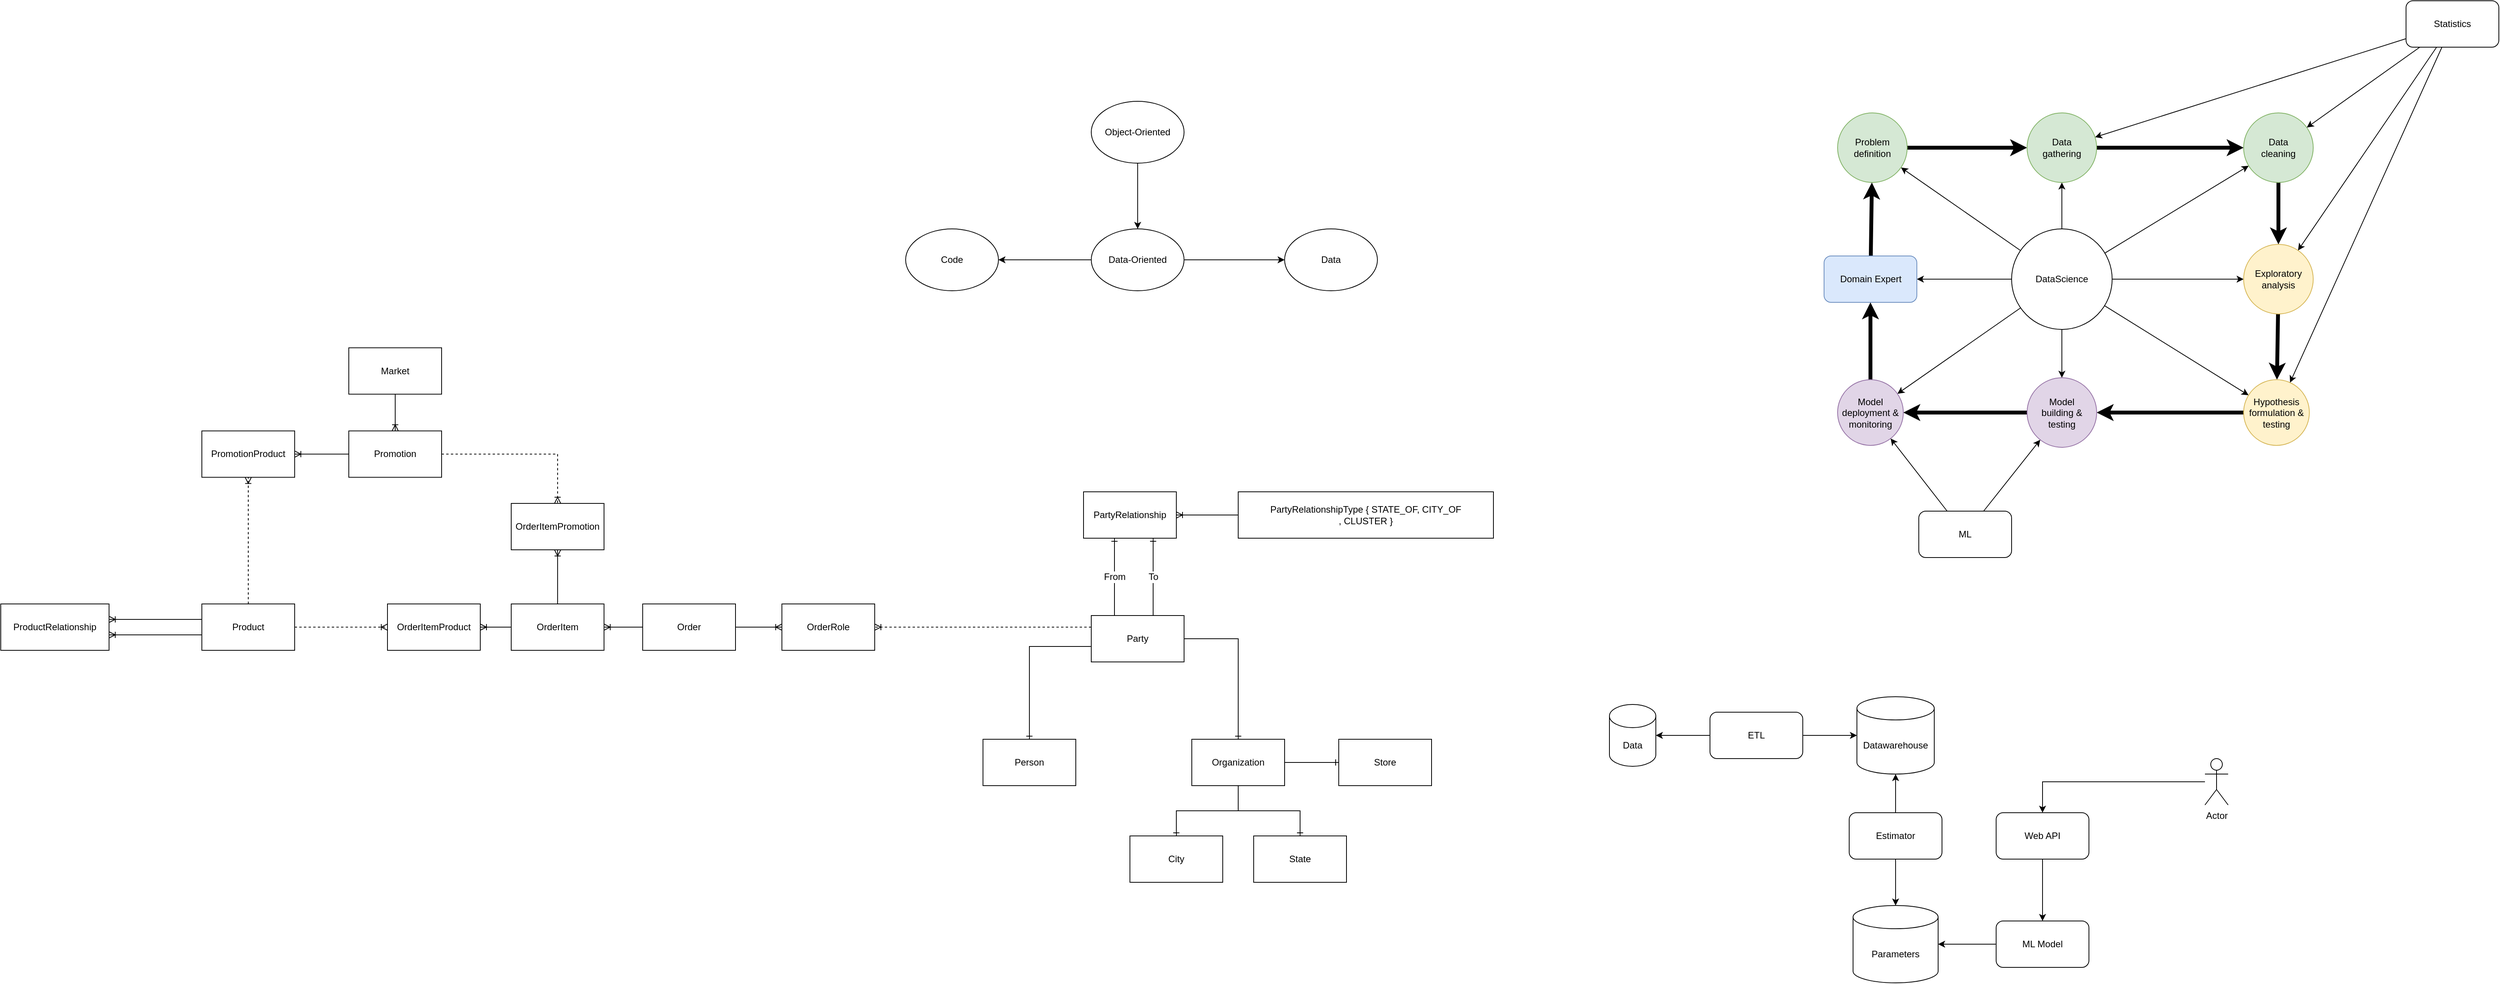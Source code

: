 <mxfile version="20.2.8" type="github">
  <diagram id="AqMoiznXCZGiWsd2ppC3" name="Page-1">
    <mxGraphModel dx="3421" dy="1494" grid="1" gridSize="10" guides="1" tooltips="1" connect="1" arrows="1" fold="1" page="1" pageScale="1" pageWidth="1100" pageHeight="850" math="0" shadow="0">
      <root>
        <mxCell id="0" />
        <mxCell id="1" parent="0" />
        <mxCell id="n_7fIg3I3LmvqeybkAJg-35" style="edgeStyle=none;rounded=0;orthogonalLoop=1;jettySize=auto;html=1;" parent="1" source="n_7fIg3I3LmvqeybkAJg-1" target="n_7fIg3I3LmvqeybkAJg-2" edge="1">
          <mxGeometry relative="1" as="geometry" />
        </mxCell>
        <mxCell id="n_7fIg3I3LmvqeybkAJg-36" style="edgeStyle=none;rounded=0;orthogonalLoop=1;jettySize=auto;html=1;" parent="1" source="n_7fIg3I3LmvqeybkAJg-1" target="n_7fIg3I3LmvqeybkAJg-3" edge="1">
          <mxGeometry relative="1" as="geometry" />
        </mxCell>
        <mxCell id="n_7fIg3I3LmvqeybkAJg-37" style="edgeStyle=none;rounded=0;orthogonalLoop=1;jettySize=auto;html=1;" parent="1" source="n_7fIg3I3LmvqeybkAJg-1" target="n_7fIg3I3LmvqeybkAJg-4" edge="1">
          <mxGeometry relative="1" as="geometry" />
        </mxCell>
        <mxCell id="n_7fIg3I3LmvqeybkAJg-38" style="edgeStyle=none;rounded=0;orthogonalLoop=1;jettySize=auto;html=1;" parent="1" source="n_7fIg3I3LmvqeybkAJg-1" target="n_7fIg3I3LmvqeybkAJg-5" edge="1">
          <mxGeometry relative="1" as="geometry" />
        </mxCell>
        <mxCell id="n_7fIg3I3LmvqeybkAJg-39" style="edgeStyle=none;rounded=0;orthogonalLoop=1;jettySize=auto;html=1;" parent="1" source="n_7fIg3I3LmvqeybkAJg-1" target="n_7fIg3I3LmvqeybkAJg-6" edge="1">
          <mxGeometry relative="1" as="geometry" />
        </mxCell>
        <mxCell id="n_7fIg3I3LmvqeybkAJg-40" style="edgeStyle=none;rounded=0;orthogonalLoop=1;jettySize=auto;html=1;" parent="1" source="n_7fIg3I3LmvqeybkAJg-1" target="n_7fIg3I3LmvqeybkAJg-7" edge="1">
          <mxGeometry relative="1" as="geometry" />
        </mxCell>
        <mxCell id="n_7fIg3I3LmvqeybkAJg-41" style="edgeStyle=none;rounded=0;orthogonalLoop=1;jettySize=auto;html=1;" parent="1" source="n_7fIg3I3LmvqeybkAJg-1" target="n_7fIg3I3LmvqeybkAJg-8" edge="1">
          <mxGeometry relative="1" as="geometry" />
        </mxCell>
        <mxCell id="n_7fIg3I3LmvqeybkAJg-42" style="edgeStyle=none;rounded=0;orthogonalLoop=1;jettySize=auto;html=1;strokeWidth=1;" parent="1" source="n_7fIg3I3LmvqeybkAJg-1" target="n_7fIg3I3LmvqeybkAJg-33" edge="1">
          <mxGeometry relative="1" as="geometry" />
        </mxCell>
        <mxCell id="n_7fIg3I3LmvqeybkAJg-1" value="DataScience" style="ellipse;whiteSpace=wrap;html=1;aspect=fixed;" parent="1" vertex="1">
          <mxGeometry x="420" y="225" width="130" height="130" as="geometry" />
        </mxCell>
        <mxCell id="n_7fIg3I3LmvqeybkAJg-11" style="rounded=0;orthogonalLoop=1;jettySize=auto;html=1;strokeWidth=5;" parent="1" source="n_7fIg3I3LmvqeybkAJg-2" target="n_7fIg3I3LmvqeybkAJg-3" edge="1">
          <mxGeometry relative="1" as="geometry" />
        </mxCell>
        <mxCell id="n_7fIg3I3LmvqeybkAJg-2" value="&lt;div&gt;Problem&lt;/div&gt;&lt;div&gt;definition&lt;/div&gt;" style="ellipse;whiteSpace=wrap;html=1;aspect=fixed;fillColor=#d5e8d4;strokeColor=#82b366;" parent="1" vertex="1">
          <mxGeometry x="195" y="75" width="90" height="90" as="geometry" />
        </mxCell>
        <mxCell id="n_7fIg3I3LmvqeybkAJg-10" style="rounded=0;orthogonalLoop=1;jettySize=auto;html=1;strokeWidth=5;" parent="1" source="n_7fIg3I3LmvqeybkAJg-3" target="n_7fIg3I3LmvqeybkAJg-4" edge="1">
          <mxGeometry relative="1" as="geometry" />
        </mxCell>
        <mxCell id="n_7fIg3I3LmvqeybkAJg-3" value="&lt;div&gt;Data&lt;/div&gt;&lt;div&gt;gathering&lt;/div&gt;" style="ellipse;whiteSpace=wrap;html=1;aspect=fixed;fillColor=#d5e8d4;strokeColor=#82b366;" parent="1" vertex="1">
          <mxGeometry x="440" y="75" width="90" height="90" as="geometry" />
        </mxCell>
        <mxCell id="n_7fIg3I3LmvqeybkAJg-12" style="rounded=0;orthogonalLoop=1;jettySize=auto;html=1;strokeWidth=5;" parent="1" source="n_7fIg3I3LmvqeybkAJg-4" target="n_7fIg3I3LmvqeybkAJg-5" edge="1">
          <mxGeometry relative="1" as="geometry" />
        </mxCell>
        <mxCell id="n_7fIg3I3LmvqeybkAJg-4" value="&lt;div&gt;Data&lt;/div&gt;&lt;div&gt;cleaning&lt;/div&gt;" style="ellipse;whiteSpace=wrap;html=1;aspect=fixed;fillColor=#d5e8d4;strokeColor=#82b366;" parent="1" vertex="1">
          <mxGeometry x="720" y="75" width="90" height="90" as="geometry" />
        </mxCell>
        <mxCell id="n_7fIg3I3LmvqeybkAJg-13" style="rounded=0;orthogonalLoop=1;jettySize=auto;html=1;strokeWidth=5;" parent="1" source="n_7fIg3I3LmvqeybkAJg-5" target="n_7fIg3I3LmvqeybkAJg-6" edge="1">
          <mxGeometry relative="1" as="geometry" />
        </mxCell>
        <mxCell id="n_7fIg3I3LmvqeybkAJg-5" value="&lt;div&gt;Exploratory&lt;/div&gt;&lt;div&gt;analysis&lt;/div&gt;" style="ellipse;whiteSpace=wrap;html=1;aspect=fixed;fillColor=#fff2cc;strokeColor=#d6b656;" parent="1" vertex="1">
          <mxGeometry x="720" y="245" width="90" height="90" as="geometry" />
        </mxCell>
        <mxCell id="n_7fIg3I3LmvqeybkAJg-14" style="rounded=0;orthogonalLoop=1;jettySize=auto;html=1;strokeWidth=5;" parent="1" source="n_7fIg3I3LmvqeybkAJg-6" target="n_7fIg3I3LmvqeybkAJg-7" edge="1">
          <mxGeometry relative="1" as="geometry" />
        </mxCell>
        <mxCell id="n_7fIg3I3LmvqeybkAJg-6" value="&lt;div&gt;Hypothesis&lt;/div&gt;&lt;div&gt;formulation &amp;amp;&lt;/div&gt;&lt;div&gt;testing&lt;/div&gt;" style="ellipse;whiteSpace=wrap;html=1;aspect=fixed;fillColor=#fff2cc;strokeColor=#d6b656;" parent="1" vertex="1">
          <mxGeometry x="720" y="420" width="85" height="85" as="geometry" />
        </mxCell>
        <mxCell id="n_7fIg3I3LmvqeybkAJg-15" style="rounded=0;orthogonalLoop=1;jettySize=auto;html=1;strokeWidth=5;" parent="1" source="n_7fIg3I3LmvqeybkAJg-7" target="n_7fIg3I3LmvqeybkAJg-8" edge="1">
          <mxGeometry relative="1" as="geometry" />
        </mxCell>
        <mxCell id="n_7fIg3I3LmvqeybkAJg-7" value="&lt;div&gt;Model&lt;/div&gt;&lt;div&gt;building &amp;amp;&lt;/div&gt;&lt;div&gt;testing&lt;/div&gt;" style="ellipse;whiteSpace=wrap;html=1;aspect=fixed;fillColor=#e1d5e7;strokeColor=#9673a6;" parent="1" vertex="1">
          <mxGeometry x="440" y="417.5" width="90" height="90" as="geometry" />
        </mxCell>
        <mxCell id="n_7fIg3I3LmvqeybkAJg-16" style="rounded=0;orthogonalLoop=1;jettySize=auto;html=1;strokeWidth=5;" parent="1" source="n_7fIg3I3LmvqeybkAJg-8" target="n_7fIg3I3LmvqeybkAJg-33" edge="1">
          <mxGeometry relative="1" as="geometry" />
        </mxCell>
        <mxCell id="n_7fIg3I3LmvqeybkAJg-8" value="&lt;div&gt;Model&lt;/div&gt;&lt;div&gt;deployment &amp;amp;&lt;/div&gt;&lt;div&gt;monitoring&lt;/div&gt;" style="ellipse;whiteSpace=wrap;html=1;aspect=fixed;fillColor=#e1d5e7;strokeColor=#9673a6;" parent="1" vertex="1">
          <mxGeometry x="195" y="420" width="85" height="85" as="geometry" />
        </mxCell>
        <mxCell id="n_7fIg3I3LmvqeybkAJg-26" style="rounded=0;orthogonalLoop=1;jettySize=auto;html=1;" parent="1" source="n_7fIg3I3LmvqeybkAJg-19" target="n_7fIg3I3LmvqeybkAJg-8" edge="1">
          <mxGeometry relative="1" as="geometry" />
        </mxCell>
        <mxCell id="n_7fIg3I3LmvqeybkAJg-27" style="edgeStyle=none;rounded=0;orthogonalLoop=1;jettySize=auto;html=1;" parent="1" source="n_7fIg3I3LmvqeybkAJg-19" target="n_7fIg3I3LmvqeybkAJg-7" edge="1">
          <mxGeometry relative="1" as="geometry" />
        </mxCell>
        <mxCell id="n_7fIg3I3LmvqeybkAJg-19" value="ML" style="rounded=1;whiteSpace=wrap;html=1;" parent="1" vertex="1">
          <mxGeometry x="300" y="590" width="120" height="60" as="geometry" />
        </mxCell>
        <mxCell id="n_7fIg3I3LmvqeybkAJg-29" style="edgeStyle=none;rounded=0;orthogonalLoop=1;jettySize=auto;html=1;" parent="1" source="n_7fIg3I3LmvqeybkAJg-28" target="n_7fIg3I3LmvqeybkAJg-4" edge="1">
          <mxGeometry relative="1" as="geometry" />
        </mxCell>
        <mxCell id="n_7fIg3I3LmvqeybkAJg-30" style="edgeStyle=none;rounded=0;orthogonalLoop=1;jettySize=auto;html=1;" parent="1" source="n_7fIg3I3LmvqeybkAJg-28" target="n_7fIg3I3LmvqeybkAJg-5" edge="1">
          <mxGeometry relative="1" as="geometry" />
        </mxCell>
        <mxCell id="n_7fIg3I3LmvqeybkAJg-31" style="edgeStyle=none;rounded=0;orthogonalLoop=1;jettySize=auto;html=1;" parent="1" source="n_7fIg3I3LmvqeybkAJg-28" target="n_7fIg3I3LmvqeybkAJg-6" edge="1">
          <mxGeometry relative="1" as="geometry" />
        </mxCell>
        <mxCell id="n_7fIg3I3LmvqeybkAJg-32" style="edgeStyle=none;rounded=0;orthogonalLoop=1;jettySize=auto;html=1;" parent="1" source="n_7fIg3I3LmvqeybkAJg-28" target="n_7fIg3I3LmvqeybkAJg-3" edge="1">
          <mxGeometry relative="1" as="geometry" />
        </mxCell>
        <mxCell id="n_7fIg3I3LmvqeybkAJg-28" value="Statistics" style="rounded=1;whiteSpace=wrap;html=1;" parent="1" vertex="1">
          <mxGeometry x="930" y="-70" width="120" height="60" as="geometry" />
        </mxCell>
        <mxCell id="n_7fIg3I3LmvqeybkAJg-34" style="edgeStyle=none;rounded=0;orthogonalLoop=1;jettySize=auto;html=1;strokeWidth=5;" parent="1" source="n_7fIg3I3LmvqeybkAJg-33" target="n_7fIg3I3LmvqeybkAJg-2" edge="1">
          <mxGeometry relative="1" as="geometry" />
        </mxCell>
        <mxCell id="n_7fIg3I3LmvqeybkAJg-33" value="Domain Expert" style="rounded=1;whiteSpace=wrap;html=1;fillColor=#dae8fc;strokeColor=#6c8ebf;" parent="1" vertex="1">
          <mxGeometry x="177.5" y="260" width="120" height="60" as="geometry" />
        </mxCell>
        <mxCell id="AKqKs_HmM4aeHzTfp3hS-4" style="rounded=0;orthogonalLoop=1;jettySize=auto;html=1;" parent="1" source="AKqKs_HmM4aeHzTfp3hS-1" target="AKqKs_HmM4aeHzTfp3hS-2" edge="1">
          <mxGeometry relative="1" as="geometry" />
        </mxCell>
        <mxCell id="AKqKs_HmM4aeHzTfp3hS-5" style="edgeStyle=none;rounded=0;orthogonalLoop=1;jettySize=auto;html=1;" parent="1" source="AKqKs_HmM4aeHzTfp3hS-1" target="AKqKs_HmM4aeHzTfp3hS-3" edge="1">
          <mxGeometry relative="1" as="geometry" />
        </mxCell>
        <mxCell id="AKqKs_HmM4aeHzTfp3hS-1" value="Data-Oriented" style="ellipse;whiteSpace=wrap;html=1;" parent="1" vertex="1">
          <mxGeometry x="-770" y="225" width="120" height="80" as="geometry" />
        </mxCell>
        <mxCell id="AKqKs_HmM4aeHzTfp3hS-2" value="Code" style="ellipse;whiteSpace=wrap;html=1;" parent="1" vertex="1">
          <mxGeometry x="-1010" y="225" width="120" height="80" as="geometry" />
        </mxCell>
        <mxCell id="AKqKs_HmM4aeHzTfp3hS-3" value="Data" style="ellipse;whiteSpace=wrap;html=1;" parent="1" vertex="1">
          <mxGeometry x="-520" y="225" width="120" height="80" as="geometry" />
        </mxCell>
        <mxCell id="AKqKs_HmM4aeHzTfp3hS-7" style="edgeStyle=none;rounded=0;orthogonalLoop=1;jettySize=auto;html=1;" parent="1" source="AKqKs_HmM4aeHzTfp3hS-6" target="AKqKs_HmM4aeHzTfp3hS-1" edge="1">
          <mxGeometry relative="1" as="geometry" />
        </mxCell>
        <mxCell id="AKqKs_HmM4aeHzTfp3hS-6" value="Object-Oriented" style="ellipse;whiteSpace=wrap;html=1;" parent="1" vertex="1">
          <mxGeometry x="-770" y="60" width="120" height="80" as="geometry" />
        </mxCell>
        <mxCell id="DiZXjh_aEqviNDpe_JiY-1" value="Party" style="rounded=0;whiteSpace=wrap;html=1;" parent="1" vertex="1">
          <mxGeometry x="-770" y="725" width="120" height="60" as="geometry" />
        </mxCell>
        <mxCell id="DiZXjh_aEqviNDpe_JiY-2" value="Organization" style="rounded=0;whiteSpace=wrap;html=1;" parent="1" vertex="1">
          <mxGeometry x="-640" y="885" width="120" height="60" as="geometry" />
        </mxCell>
        <mxCell id="DiZXjh_aEqviNDpe_JiY-4" value="" style="fontSize=12;html=1;endArrow=ERone;endFill=1;rounded=0;edgeStyle=orthogonalEdgeStyle;" parent="1" source="DiZXjh_aEqviNDpe_JiY-1" target="DiZXjh_aEqviNDpe_JiY-2" edge="1">
          <mxGeometry width="100" height="100" relative="1" as="geometry">
            <mxPoint x="-480" y="815" as="sourcePoint" />
            <mxPoint x="-560" y="715" as="targetPoint" />
            <Array as="points">
              <mxPoint x="-580" y="755" />
            </Array>
          </mxGeometry>
        </mxCell>
        <mxCell id="DiZXjh_aEqviNDpe_JiY-5" value="Person" style="rounded=0;whiteSpace=wrap;html=1;" parent="1" vertex="1">
          <mxGeometry x="-910" y="885" width="120" height="60" as="geometry" />
        </mxCell>
        <mxCell id="DiZXjh_aEqviNDpe_JiY-6" value="" style="fontSize=12;html=1;endArrow=ERone;endFill=1;rounded=0;edgeStyle=orthogonalEdgeStyle;" parent="1" source="DiZXjh_aEqviNDpe_JiY-1" target="DiZXjh_aEqviNDpe_JiY-5" edge="1">
          <mxGeometry width="100" height="100" relative="1" as="geometry">
            <mxPoint x="-579.947" y="895" as="sourcePoint" />
            <mxPoint x="-950" y="755" as="targetPoint" />
            <Array as="points">
              <mxPoint x="-850" y="765" />
            </Array>
          </mxGeometry>
        </mxCell>
        <mxCell id="DiZXjh_aEqviNDpe_JiY-9" value="Store" style="rounded=0;whiteSpace=wrap;html=1;" parent="1" vertex="1">
          <mxGeometry x="-450" y="885" width="120" height="60" as="geometry" />
        </mxCell>
        <mxCell id="DiZXjh_aEqviNDpe_JiY-10" value="" style="edgeStyle=entityRelationEdgeStyle;fontSize=12;html=1;endArrow=ERone;endFill=1;rounded=0;" parent="1" source="DiZXjh_aEqviNDpe_JiY-2" target="DiZXjh_aEqviNDpe_JiY-9" edge="1">
          <mxGeometry width="100" height="100" relative="1" as="geometry">
            <mxPoint x="-440" y="805" as="sourcePoint" />
            <mxPoint x="-340" y="705" as="targetPoint" />
          </mxGeometry>
        </mxCell>
        <mxCell id="DiZXjh_aEqviNDpe_JiY-15" value="PartyRelationship" style="rounded=0;whiteSpace=wrap;html=1;" parent="1" vertex="1">
          <mxGeometry x="-780" y="565" width="120" height="60" as="geometry" />
        </mxCell>
        <mxCell id="DiZXjh_aEqviNDpe_JiY-16" value="From" style="fontSize=12;html=1;endArrow=ERone;endFill=1;rounded=0;edgeStyle=orthogonalEdgeStyle;" parent="1" source="DiZXjh_aEqviNDpe_JiY-1" target="DiZXjh_aEqviNDpe_JiY-15" edge="1">
          <mxGeometry width="100" height="100" relative="1" as="geometry">
            <mxPoint x="-640" y="765.0" as="sourcePoint" />
            <mxPoint x="-569.947" y="895" as="targetPoint" />
            <Array as="points">
              <mxPoint x="-740" y="655" />
              <mxPoint x="-740" y="655" />
            </Array>
          </mxGeometry>
        </mxCell>
        <mxCell id="DiZXjh_aEqviNDpe_JiY-18" value="To" style="fontSize=12;html=1;endArrow=ERone;endFill=1;rounded=0;edgeStyle=orthogonalEdgeStyle;" parent="1" source="DiZXjh_aEqviNDpe_JiY-1" target="DiZXjh_aEqviNDpe_JiY-15" edge="1">
          <mxGeometry width="100" height="100" relative="1" as="geometry">
            <mxPoint x="-729.947" y="735" as="sourcePoint" />
            <mxPoint x="-729.947" y="635" as="targetPoint" />
            <Array as="points">
              <mxPoint x="-690" y="645" />
              <mxPoint x="-690" y="645" />
            </Array>
          </mxGeometry>
        </mxCell>
        <mxCell id="DiZXjh_aEqviNDpe_JiY-19" value="PartyRelationshipType { STATE_OF, CITY_OF&lt;br&gt;,&amp;nbsp;CLUSTER }" style="rounded=0;whiteSpace=wrap;html=1;" parent="1" vertex="1">
          <mxGeometry x="-580" y="565" width="330" height="60" as="geometry" />
        </mxCell>
        <mxCell id="DiZXjh_aEqviNDpe_JiY-20" value="" style="edgeStyle=entityRelationEdgeStyle;fontSize=12;html=1;endArrow=ERoneToMany;rounded=0;" parent="1" source="DiZXjh_aEqviNDpe_JiY-19" target="DiZXjh_aEqviNDpe_JiY-15" edge="1">
          <mxGeometry width="100" height="100" relative="1" as="geometry">
            <mxPoint x="-270" y="765" as="sourcePoint" />
            <mxPoint x="-170" y="665" as="targetPoint" />
          </mxGeometry>
        </mxCell>
        <mxCell id="UxaYWRvRHPkxiGg4G-dx-1" value="Product" style="rounded=0;whiteSpace=wrap;html=1;" parent="1" vertex="1">
          <mxGeometry x="-1920" y="710" width="120" height="60" as="geometry" />
        </mxCell>
        <mxCell id="UxaYWRvRHPkxiGg4G-dx-2" value="Order" style="rounded=0;whiteSpace=wrap;html=1;" parent="1" vertex="1">
          <mxGeometry x="-1350" y="710" width="120" height="60" as="geometry" />
        </mxCell>
        <mxCell id="UxaYWRvRHPkxiGg4G-dx-3" value="OrderItem" style="rounded=0;whiteSpace=wrap;html=1;" parent="1" vertex="1">
          <mxGeometry x="-1520" y="710" width="120" height="60" as="geometry" />
        </mxCell>
        <mxCell id="UxaYWRvRHPkxiGg4G-dx-4" value="" style="edgeStyle=orthogonalEdgeStyle;fontSize=12;html=1;endArrow=ERoneToMany;rounded=0;" parent="1" source="UxaYWRvRHPkxiGg4G-dx-2" target="UxaYWRvRHPkxiGg4G-dx-3" edge="1">
          <mxGeometry width="100" height="100" relative="1" as="geometry">
            <mxPoint x="-730" y="775" as="sourcePoint" />
            <mxPoint x="-810" y="775" as="targetPoint" />
          </mxGeometry>
        </mxCell>
        <mxCell id="UxaYWRvRHPkxiGg4G-dx-5" value="OrderItemProduct" style="rounded=0;whiteSpace=wrap;html=1;" parent="1" vertex="1">
          <mxGeometry x="-1680" y="710" width="120" height="60" as="geometry" />
        </mxCell>
        <mxCell id="UxaYWRvRHPkxiGg4G-dx-6" value="OrderRole" style="rounded=0;whiteSpace=wrap;html=1;" parent="1" vertex="1">
          <mxGeometry x="-1170" y="710" width="120" height="60" as="geometry" />
        </mxCell>
        <mxCell id="UxaYWRvRHPkxiGg4G-dx-7" value="" style="edgeStyle=orthogonalEdgeStyle;fontSize=12;html=1;endArrow=ERoneToMany;rounded=0;" parent="1" source="UxaYWRvRHPkxiGg4G-dx-2" target="UxaYWRvRHPkxiGg4G-dx-6" edge="1">
          <mxGeometry width="100" height="100" relative="1" as="geometry">
            <mxPoint x="-1140" y="780" as="sourcePoint" />
            <mxPoint x="-1140" y="835" as="targetPoint" />
          </mxGeometry>
        </mxCell>
        <mxCell id="UxaYWRvRHPkxiGg4G-dx-8" value="" style="edgeStyle=orthogonalEdgeStyle;fontSize=12;html=1;endArrow=ERoneToMany;rounded=0;dashed=1;" parent="1" source="DiZXjh_aEqviNDpe_JiY-1" target="UxaYWRvRHPkxiGg4G-dx-6" edge="1">
          <mxGeometry width="100" height="100" relative="1" as="geometry">
            <mxPoint x="-1100" y="620" as="sourcePoint" />
            <mxPoint x="-1100" y="675" as="targetPoint" />
            <Array as="points">
              <mxPoint x="-890" y="740" />
              <mxPoint x="-890" y="740" />
            </Array>
          </mxGeometry>
        </mxCell>
        <mxCell id="UxaYWRvRHPkxiGg4G-dx-9" value="" style="edgeStyle=orthogonalEdgeStyle;fontSize=12;html=1;endArrow=ERoneToMany;rounded=0;" parent="1" source="UxaYWRvRHPkxiGg4G-dx-3" target="UxaYWRvRHPkxiGg4G-dx-5" edge="1">
          <mxGeometry width="100" height="100" relative="1" as="geometry">
            <mxPoint x="-1530" y="660" as="sourcePoint" />
            <mxPoint x="-1270" y="720" as="targetPoint" />
          </mxGeometry>
        </mxCell>
        <mxCell id="UxaYWRvRHPkxiGg4G-dx-10" value="" style="edgeStyle=orthogonalEdgeStyle;fontSize=12;html=1;endArrow=ERoneToMany;rounded=0;dashed=1;" parent="1" source="UxaYWRvRHPkxiGg4G-dx-1" target="UxaYWRvRHPkxiGg4G-dx-5" edge="1">
          <mxGeometry width="100" height="100" relative="1" as="geometry">
            <mxPoint x="-1410" y="635" as="sourcePoint" />
            <mxPoint x="-1270" y="720" as="targetPoint" />
          </mxGeometry>
        </mxCell>
        <mxCell id="UxaYWRvRHPkxiGg4G-dx-11" value="Market" style="rounded=0;whiteSpace=wrap;html=1;" parent="1" vertex="1">
          <mxGeometry x="-1730" y="378.75" width="120" height="60" as="geometry" />
        </mxCell>
        <mxCell id="UxaYWRvRHPkxiGg4G-dx-12" value="Promotion" style="rounded=0;whiteSpace=wrap;html=1;" parent="1" vertex="1">
          <mxGeometry x="-1730" y="486.25" width="120" height="60" as="geometry" />
        </mxCell>
        <mxCell id="UxaYWRvRHPkxiGg4G-dx-13" value="" style="edgeStyle=orthogonalEdgeStyle;fontSize=12;html=1;endArrow=ERoneToMany;rounded=0;" parent="1" source="UxaYWRvRHPkxiGg4G-dx-11" target="UxaYWRvRHPkxiGg4G-dx-12" edge="1">
          <mxGeometry width="100" height="100" relative="1" as="geometry">
            <mxPoint x="-1810" y="728.75" as="sourcePoint" />
            <mxPoint x="-1850" y="728.75" as="targetPoint" />
          </mxGeometry>
        </mxCell>
        <mxCell id="UxaYWRvRHPkxiGg4G-dx-16" value="PromotionProduct" style="rounded=0;whiteSpace=wrap;html=1;" parent="1" vertex="1">
          <mxGeometry x="-1920" y="486.25" width="120" height="60" as="geometry" />
        </mxCell>
        <mxCell id="UxaYWRvRHPkxiGg4G-dx-17" value="" style="edgeStyle=orthogonalEdgeStyle;fontSize=12;html=1;endArrow=ERoneToMany;rounded=0;" parent="1" source="UxaYWRvRHPkxiGg4G-dx-12" target="UxaYWRvRHPkxiGg4G-dx-16" edge="1">
          <mxGeometry width="100" height="100" relative="1" as="geometry">
            <mxPoint x="-1660" y="448.75" as="sourcePoint" />
            <mxPoint x="-1740" y="608.75" as="targetPoint" />
            <Array as="points" />
          </mxGeometry>
        </mxCell>
        <mxCell id="UxaYWRvRHPkxiGg4G-dx-18" value="" style="edgeStyle=orthogonalEdgeStyle;fontSize=12;html=1;endArrow=ERoneToMany;rounded=0;dashed=1;" parent="1" source="UxaYWRvRHPkxiGg4G-dx-1" target="UxaYWRvRHPkxiGg4G-dx-16" edge="1">
          <mxGeometry width="100" height="100" relative="1" as="geometry">
            <mxPoint x="-1790" y="750" as="sourcePoint" />
            <mxPoint x="-1670" y="750" as="targetPoint" />
            <Array as="points">
              <mxPoint x="-1860" y="538" />
            </Array>
          </mxGeometry>
        </mxCell>
        <mxCell id="UxaYWRvRHPkxiGg4G-dx-21" value="OrderItemPromotion" style="rounded=0;whiteSpace=wrap;html=1;" parent="1" vertex="1">
          <mxGeometry x="-1520" y="580" width="120" height="60" as="geometry" />
        </mxCell>
        <mxCell id="UxaYWRvRHPkxiGg4G-dx-22" value="" style="edgeStyle=orthogonalEdgeStyle;fontSize=12;html=1;endArrow=ERoneToMany;rounded=0;" parent="1" source="UxaYWRvRHPkxiGg4G-dx-3" target="UxaYWRvRHPkxiGg4G-dx-21" edge="1">
          <mxGeometry width="100" height="100" relative="1" as="geometry">
            <mxPoint x="-1660" y="448.75" as="sourcePoint" />
            <mxPoint x="-1660" y="496.25" as="targetPoint" />
          </mxGeometry>
        </mxCell>
        <mxCell id="UxaYWRvRHPkxiGg4G-dx-23" value="" style="edgeStyle=orthogonalEdgeStyle;fontSize=12;html=1;endArrow=ERoneToMany;rounded=0;dashed=1;" parent="1" source="UxaYWRvRHPkxiGg4G-dx-12" target="UxaYWRvRHPkxiGg4G-dx-21" edge="1">
          <mxGeometry width="100" height="100" relative="1" as="geometry">
            <mxPoint x="-1850" y="720" as="sourcePoint" />
            <mxPoint x="-1850" y="556.25" as="targetPoint" />
            <Array as="points">
              <mxPoint x="-1460" y="516" />
            </Array>
          </mxGeometry>
        </mxCell>
        <mxCell id="UxaYWRvRHPkxiGg4G-dx-24" value="Data" style="shape=cylinder3;whiteSpace=wrap;html=1;boundedLbl=1;backgroundOutline=1;size=15;" parent="1" vertex="1">
          <mxGeometry x="-100" y="840" width="60" height="80" as="geometry" />
        </mxCell>
        <mxCell id="UxaYWRvRHPkxiGg4G-dx-28" style="edgeStyle=orthogonalEdgeStyle;rounded=0;orthogonalLoop=1;jettySize=auto;html=1;" parent="1" source="UxaYWRvRHPkxiGg4G-dx-25" target="UxaYWRvRHPkxiGg4G-dx-26" edge="1">
          <mxGeometry relative="1" as="geometry" />
        </mxCell>
        <mxCell id="UxaYWRvRHPkxiGg4G-dx-33" style="edgeStyle=orthogonalEdgeStyle;rounded=0;orthogonalLoop=1;jettySize=auto;html=1;" parent="1" source="UxaYWRvRHPkxiGg4G-dx-25" target="UxaYWRvRHPkxiGg4G-dx-24" edge="1">
          <mxGeometry relative="1" as="geometry" />
        </mxCell>
        <mxCell id="UxaYWRvRHPkxiGg4G-dx-25" value="ETL" style="rounded=1;whiteSpace=wrap;html=1;" parent="1" vertex="1">
          <mxGeometry x="30" y="850" width="120" height="60" as="geometry" />
        </mxCell>
        <mxCell id="UxaYWRvRHPkxiGg4G-dx-26" value="Datawarehouse" style="shape=cylinder3;whiteSpace=wrap;html=1;boundedLbl=1;backgroundOutline=1;size=15;" parent="1" vertex="1">
          <mxGeometry x="220" y="830" width="100" height="100" as="geometry" />
        </mxCell>
        <mxCell id="UxaYWRvRHPkxiGg4G-dx-29" value="Parameters" style="shape=cylinder3;whiteSpace=wrap;html=1;boundedLbl=1;backgroundOutline=1;size=15;" parent="1" vertex="1">
          <mxGeometry x="215" y="1100" width="110" height="100" as="geometry" />
        </mxCell>
        <mxCell id="UxaYWRvRHPkxiGg4G-dx-34" style="edgeStyle=orthogonalEdgeStyle;rounded=0;orthogonalLoop=1;jettySize=auto;html=1;" parent="1" source="UxaYWRvRHPkxiGg4G-dx-30" target="UxaYWRvRHPkxiGg4G-dx-26" edge="1">
          <mxGeometry relative="1" as="geometry" />
        </mxCell>
        <mxCell id="UxaYWRvRHPkxiGg4G-dx-35" style="edgeStyle=orthogonalEdgeStyle;rounded=0;orthogonalLoop=1;jettySize=auto;html=1;" parent="1" source="UxaYWRvRHPkxiGg4G-dx-30" target="UxaYWRvRHPkxiGg4G-dx-29" edge="1">
          <mxGeometry relative="1" as="geometry" />
        </mxCell>
        <mxCell id="UxaYWRvRHPkxiGg4G-dx-30" value="Estimator" style="rounded=1;whiteSpace=wrap;html=1;" parent="1" vertex="1">
          <mxGeometry x="210" y="980" width="120" height="60" as="geometry" />
        </mxCell>
        <mxCell id="UxaYWRvRHPkxiGg4G-dx-37" style="edgeStyle=orthogonalEdgeStyle;rounded=0;orthogonalLoop=1;jettySize=auto;html=1;" parent="1" source="UxaYWRvRHPkxiGg4G-dx-36" target="UxaYWRvRHPkxiGg4G-dx-29" edge="1">
          <mxGeometry relative="1" as="geometry" />
        </mxCell>
        <mxCell id="UxaYWRvRHPkxiGg4G-dx-36" value="ML Model" style="rounded=1;whiteSpace=wrap;html=1;" parent="1" vertex="1">
          <mxGeometry x="400" y="1120" width="120" height="60" as="geometry" />
        </mxCell>
        <mxCell id="UxaYWRvRHPkxiGg4G-dx-39" style="edgeStyle=orthogonalEdgeStyle;rounded=0;orthogonalLoop=1;jettySize=auto;html=1;" parent="1" source="UxaYWRvRHPkxiGg4G-dx-38" target="UxaYWRvRHPkxiGg4G-dx-36" edge="1">
          <mxGeometry relative="1" as="geometry" />
        </mxCell>
        <mxCell id="UxaYWRvRHPkxiGg4G-dx-38" value="Web API" style="rounded=1;whiteSpace=wrap;html=1;" parent="1" vertex="1">
          <mxGeometry x="400" y="980" width="120" height="60" as="geometry" />
        </mxCell>
        <mxCell id="UxaYWRvRHPkxiGg4G-dx-41" style="edgeStyle=orthogonalEdgeStyle;rounded=0;orthogonalLoop=1;jettySize=auto;html=1;" parent="1" source="UxaYWRvRHPkxiGg4G-dx-40" target="UxaYWRvRHPkxiGg4G-dx-38" edge="1">
          <mxGeometry relative="1" as="geometry" />
        </mxCell>
        <mxCell id="UxaYWRvRHPkxiGg4G-dx-40" value="Actor" style="shape=umlActor;verticalLabelPosition=bottom;verticalAlign=top;html=1;outlineConnect=0;" parent="1" vertex="1">
          <mxGeometry x="670" y="910" width="30" height="60" as="geometry" />
        </mxCell>
        <mxCell id="UxaYWRvRHPkxiGg4G-dx-42" value="City" style="rounded=0;whiteSpace=wrap;html=1;" parent="1" vertex="1">
          <mxGeometry x="-720" y="1010" width="120" height="60" as="geometry" />
        </mxCell>
        <mxCell id="UxaYWRvRHPkxiGg4G-dx-43" value="State" style="rounded=0;whiteSpace=wrap;html=1;" parent="1" vertex="1">
          <mxGeometry x="-560" y="1010" width="120" height="60" as="geometry" />
        </mxCell>
        <mxCell id="UxaYWRvRHPkxiGg4G-dx-45" value="" style="edgeStyle=orthogonalEdgeStyle;fontSize=12;html=1;endArrow=ERone;endFill=1;rounded=0;" parent="1" source="DiZXjh_aEqviNDpe_JiY-2" target="UxaYWRvRHPkxiGg4G-dx-42" edge="1">
          <mxGeometry width="100" height="100" relative="1" as="geometry">
            <mxPoint x="-510" y="925" as="sourcePoint" />
            <mxPoint x="-440" y="925" as="targetPoint" />
          </mxGeometry>
        </mxCell>
        <mxCell id="UxaYWRvRHPkxiGg4G-dx-46" value="" style="edgeStyle=orthogonalEdgeStyle;fontSize=12;html=1;endArrow=ERone;endFill=1;rounded=0;" parent="1" source="DiZXjh_aEqviNDpe_JiY-2" target="UxaYWRvRHPkxiGg4G-dx-43" edge="1">
          <mxGeometry width="100" height="100" relative="1" as="geometry">
            <mxPoint x="-570" y="955" as="sourcePoint" />
            <mxPoint x="-650" y="1020" as="targetPoint" />
            <Array as="points" />
          </mxGeometry>
        </mxCell>
        <mxCell id="UQxZv_VmtrtVXWc6xAbR-3" value="ProductRelationship" style="rounded=0;whiteSpace=wrap;html=1;" vertex="1" parent="1">
          <mxGeometry x="-2180" y="710" width="140" height="60" as="geometry" />
        </mxCell>
        <mxCell id="UQxZv_VmtrtVXWc6xAbR-4" value="" style="edgeStyle=orthogonalEdgeStyle;fontSize=12;html=1;endArrow=ERoneToMany;rounded=0;" edge="1" parent="1" source="UxaYWRvRHPkxiGg4G-dx-1" target="UQxZv_VmtrtVXWc6xAbR-3">
          <mxGeometry width="100" height="100" relative="1" as="geometry">
            <mxPoint x="-1720" y="526.25" as="sourcePoint" />
            <mxPoint x="-1790" y="526.25" as="targetPoint" />
            <Array as="points">
              <mxPoint x="-1980" y="730" />
              <mxPoint x="-1980" y="730" />
            </Array>
          </mxGeometry>
        </mxCell>
        <mxCell id="UQxZv_VmtrtVXWc6xAbR-6" value="" style="edgeStyle=orthogonalEdgeStyle;fontSize=12;html=1;endArrow=ERoneToMany;rounded=0;" edge="1" parent="1" source="UxaYWRvRHPkxiGg4G-dx-1" target="UQxZv_VmtrtVXWc6xAbR-3">
          <mxGeometry width="100" height="100" relative="1" as="geometry">
            <mxPoint x="-1910" y="740" as="sourcePoint" />
            <mxPoint x="-2030" y="740" as="targetPoint" />
            <Array as="points">
              <mxPoint x="-1980" y="750" />
              <mxPoint x="-1980" y="750" />
            </Array>
          </mxGeometry>
        </mxCell>
      </root>
    </mxGraphModel>
  </diagram>
</mxfile>
